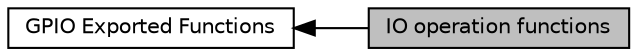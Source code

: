 digraph "IO operation functions"
{
  edge [fontname="Helvetica",fontsize="10",labelfontname="Helvetica",labelfontsize="10"];
  node [fontname="Helvetica",fontsize="10",shape=box];
  rankdir=LR;
  Node2 [label="GPIO Exported Functions",height=0.2,width=0.4,color="black", fillcolor="white", style="filled",URL="$group__GPIO__Exported__Functions.html",tooltip="GPIO Exported Functions."];
  Node1 [label="IO operation functions",height=0.2,width=0.4,color="black", fillcolor="grey75", style="filled", fontcolor="black",tooltip="IO operation functions."];
  Node2->Node1 [shape=plaintext, dir="back", style="solid"];
}
